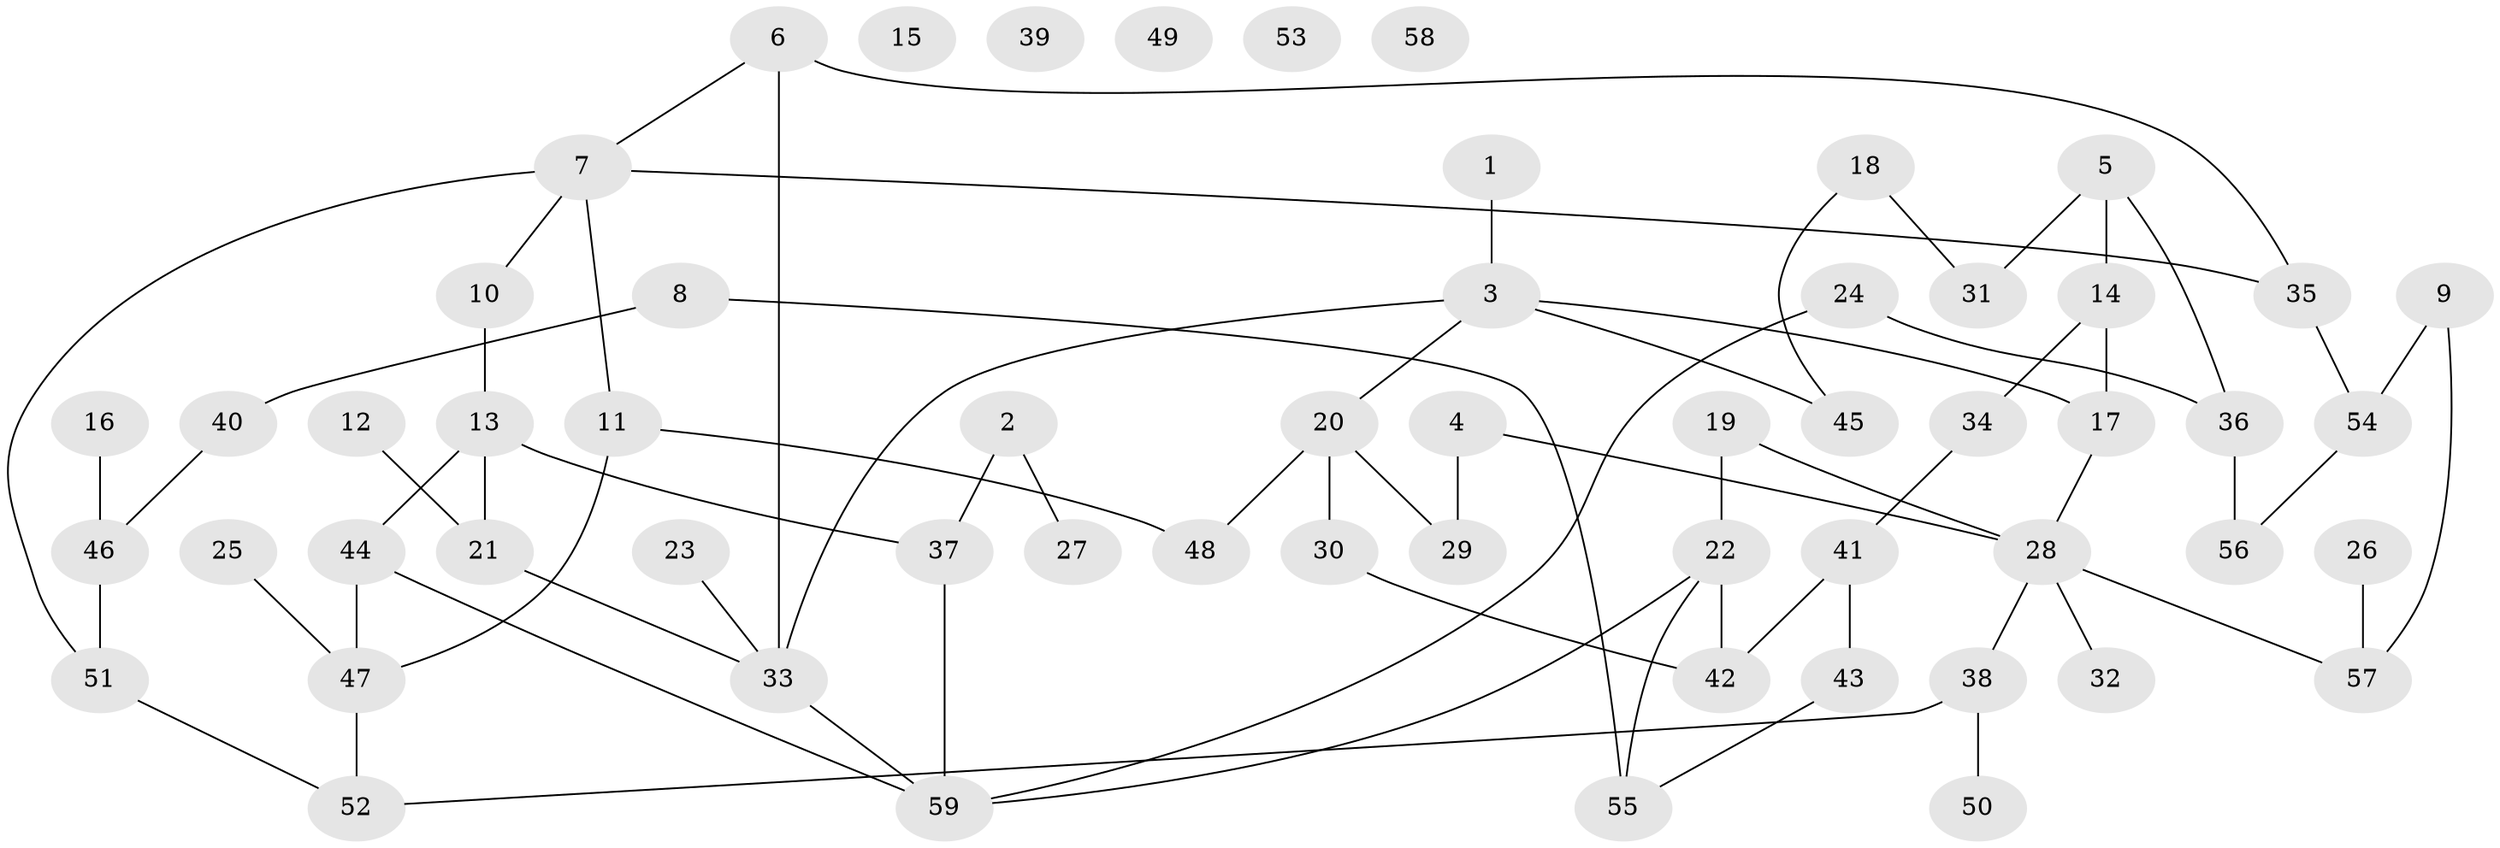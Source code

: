 // coarse degree distribution, {4: 0.1891891891891892, 7: 0.02702702702702703, 3: 0.32432432432432434, 2: 0.2702702702702703, 1: 0.13513513513513514, 5: 0.05405405405405406}
// Generated by graph-tools (version 1.1) at 2025/47/03/04/25 22:47:58]
// undirected, 59 vertices, 71 edges
graph export_dot {
  node [color=gray90,style=filled];
  1;
  2;
  3;
  4;
  5;
  6;
  7;
  8;
  9;
  10;
  11;
  12;
  13;
  14;
  15;
  16;
  17;
  18;
  19;
  20;
  21;
  22;
  23;
  24;
  25;
  26;
  27;
  28;
  29;
  30;
  31;
  32;
  33;
  34;
  35;
  36;
  37;
  38;
  39;
  40;
  41;
  42;
  43;
  44;
  45;
  46;
  47;
  48;
  49;
  50;
  51;
  52;
  53;
  54;
  55;
  56;
  57;
  58;
  59;
  1 -- 3;
  2 -- 27;
  2 -- 37;
  3 -- 17;
  3 -- 20;
  3 -- 33;
  3 -- 45;
  4 -- 28;
  4 -- 29;
  5 -- 14;
  5 -- 31;
  5 -- 36;
  6 -- 7;
  6 -- 33;
  6 -- 35;
  7 -- 10;
  7 -- 11;
  7 -- 35;
  7 -- 51;
  8 -- 40;
  8 -- 55;
  9 -- 54;
  9 -- 57;
  10 -- 13;
  11 -- 47;
  11 -- 48;
  12 -- 21;
  13 -- 21;
  13 -- 37;
  13 -- 44;
  14 -- 17;
  14 -- 34;
  16 -- 46;
  17 -- 28;
  18 -- 31;
  18 -- 45;
  19 -- 22;
  19 -- 28;
  20 -- 29;
  20 -- 30;
  20 -- 48;
  21 -- 33;
  22 -- 42;
  22 -- 55;
  22 -- 59;
  23 -- 33;
  24 -- 36;
  24 -- 59;
  25 -- 47;
  26 -- 57;
  28 -- 32;
  28 -- 38;
  28 -- 57;
  30 -- 42;
  33 -- 59;
  34 -- 41;
  35 -- 54;
  36 -- 56;
  37 -- 59;
  38 -- 50;
  38 -- 52;
  40 -- 46;
  41 -- 42;
  41 -- 43;
  43 -- 55;
  44 -- 47;
  44 -- 59;
  46 -- 51;
  47 -- 52;
  51 -- 52;
  54 -- 56;
}
